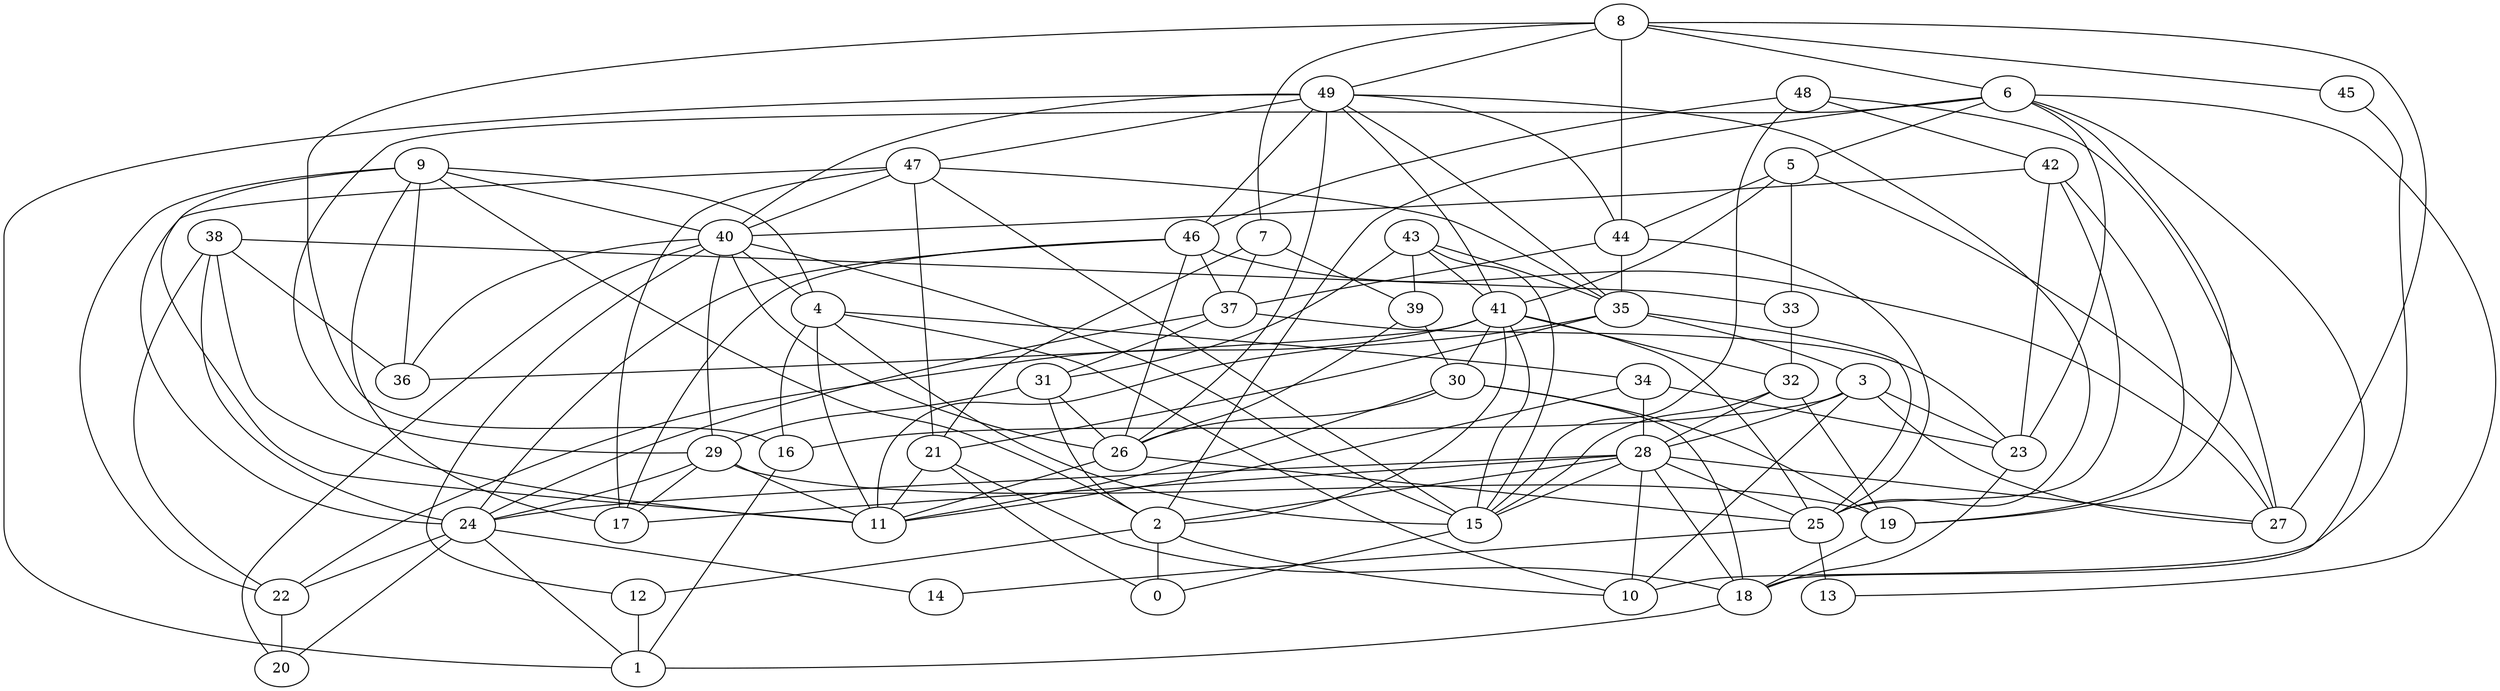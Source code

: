 digraph GG_graph {

subgraph G_graph {
edge [color = black]
"5" -> "44" [dir = none]
"31" -> "26" [dir = none]
"43" -> "39" [dir = none]
"9" -> "4" [dir = none]
"2" -> "0" [dir = none]
"25" -> "13" [dir = none]
"49" -> "47" [dir = none]
"42" -> "23" [dir = none]
"47" -> "40" [dir = none]
"19" -> "18" [dir = none]
"46" -> "24" [dir = none]
"46" -> "17" [dir = none]
"46" -> "27" [dir = none]
"28" -> "27" [dir = none]
"28" -> "18" [dir = none]
"28" -> "15" [dir = none]
"41" -> "15" [dir = none]
"35" -> "11" [dir = none]
"7" -> "21" [dir = none]
"7" -> "37" [dir = none]
"48" -> "15" [dir = none]
"39" -> "30" [dir = none]
"6" -> "18" [dir = none]
"3" -> "23" [dir = none]
"3" -> "10" [dir = none]
"3" -> "27" [dir = none]
"30" -> "26" [dir = none]
"30" -> "18" [dir = none]
"15" -> "0" [dir = none]
"40" -> "4" [dir = none]
"40" -> "36" [dir = none]
"40" -> "29" [dir = none]
"40" -> "15" [dir = none]
"24" -> "20" [dir = none]
"24" -> "14" [dir = none]
"24" -> "1" [dir = none]
"38" -> "33" [dir = none]
"38" -> "11" [dir = none]
"38" -> "22" [dir = none]
"38" -> "36" [dir = none]
"8" -> "45" [dir = none]
"8" -> "44" [dir = none]
"8" -> "27" [dir = none]
"37" -> "24" [dir = none]
"26" -> "25" [dir = none]
"4" -> "16" [dir = none]
"4" -> "34" [dir = none]
"12" -> "1" [dir = none]
"33" -> "32" [dir = none]
"47" -> "35" [dir = none]
"7" -> "39" [dir = none]
"47" -> "21" [dir = none]
"49" -> "44" [dir = none]
"28" -> "25" [dir = none]
"34" -> "28" [dir = none]
"42" -> "40" [dir = none]
"28" -> "10" [dir = none]
"44" -> "37" [dir = none]
"2" -> "12" [dir = none]
"34" -> "11" [dir = none]
"9" -> "2" [dir = none]
"41" -> "2" [dir = none]
"6" -> "2" [dir = none]
"18" -> "1" [dir = none]
"8" -> "6" [dir = none]
"43" -> "35" [dir = none]
"9" -> "36" [dir = none]
"9" -> "40" [dir = none]
"39" -> "26" [dir = none]
"41" -> "32" [dir = none]
"29" -> "17" [dir = none]
"47" -> "24" [dir = none]
"8" -> "7" [dir = none]
"29" -> "11" [dir = none]
"3" -> "28" [dir = none]
"29" -> "19" [dir = none]
"6" -> "5" [dir = none]
"4" -> "11" [dir = none]
"9" -> "22" [dir = none]
"42" -> "25" [dir = none]
"5" -> "33" [dir = none]
"42" -> "19" [dir = none]
"21" -> "18" [dir = none]
"48" -> "46" [dir = none]
"4" -> "10" [dir = none]
"43" -> "41" [dir = none]
"47" -> "15" [dir = none]
"8" -> "49" [dir = none]
"47" -> "17" [dir = none]
"4" -> "15" [dir = none]
"5" -> "41" [dir = none]
"40" -> "20" [dir = none]
"43" -> "15" [dir = none]
"49" -> "40" [dir = none]
"44" -> "25" [dir = none]
"21" -> "11" [dir = none]
"46" -> "37" [dir = none]
"32" -> "19" [dir = none]
"34" -> "23" [dir = none]
"5" -> "27" [dir = none]
"16" -> "1" [dir = none]
"32" -> "15" [dir = none]
"41" -> "36" [dir = none]
"49" -> "46" [dir = none]
"35" -> "25" [dir = none]
"37" -> "23" [dir = none]
"2" -> "10" [dir = none]
"6" -> "23" [dir = none]
"6" -> "13" [dir = none]
"49" -> "41" [dir = none]
"35" -> "21" [dir = none]
"8" -> "16" [dir = none]
"41" -> "22" [dir = none]
"37" -> "31" [dir = none]
"30" -> "19" [dir = none]
"6" -> "19" [dir = none]
"31" -> "2" [dir = none]
"29" -> "24" [dir = none]
"45" -> "10" [dir = none]
"43" -> "31" [dir = none]
"49" -> "1" [dir = none]
"28" -> "24" [dir = none]
"48" -> "27" [dir = none]
"41" -> "25" [dir = none]
"9" -> "17" [dir = none]
"9" -> "11" [dir = none]
"28" -> "17" [dir = none]
"23" -> "18" [dir = none]
"32" -> "28" [dir = none]
"22" -> "20" [dir = none]
"30" -> "11" [dir = none]
"48" -> "42" [dir = none]
"40" -> "26" [dir = none]
"26" -> "11" [dir = none]
"49" -> "25" [dir = none]
"24" -> "22" [dir = none]
"28" -> "2" [dir = none]
"31" -> "29" [dir = none]
"49" -> "26" [dir = none]
"21" -> "0" [dir = none]
"35" -> "3" [dir = none]
"38" -> "24" [dir = none]
"40" -> "12" [dir = none]
"44" -> "35" [dir = none]
"41" -> "30" [dir = none]
"3" -> "16" [dir = none]
"6" -> "29" [dir = none]
"49" -> "35" [dir = none]
"46" -> "26" [dir = none]
"25" -> "14" [dir = none]
}

}
